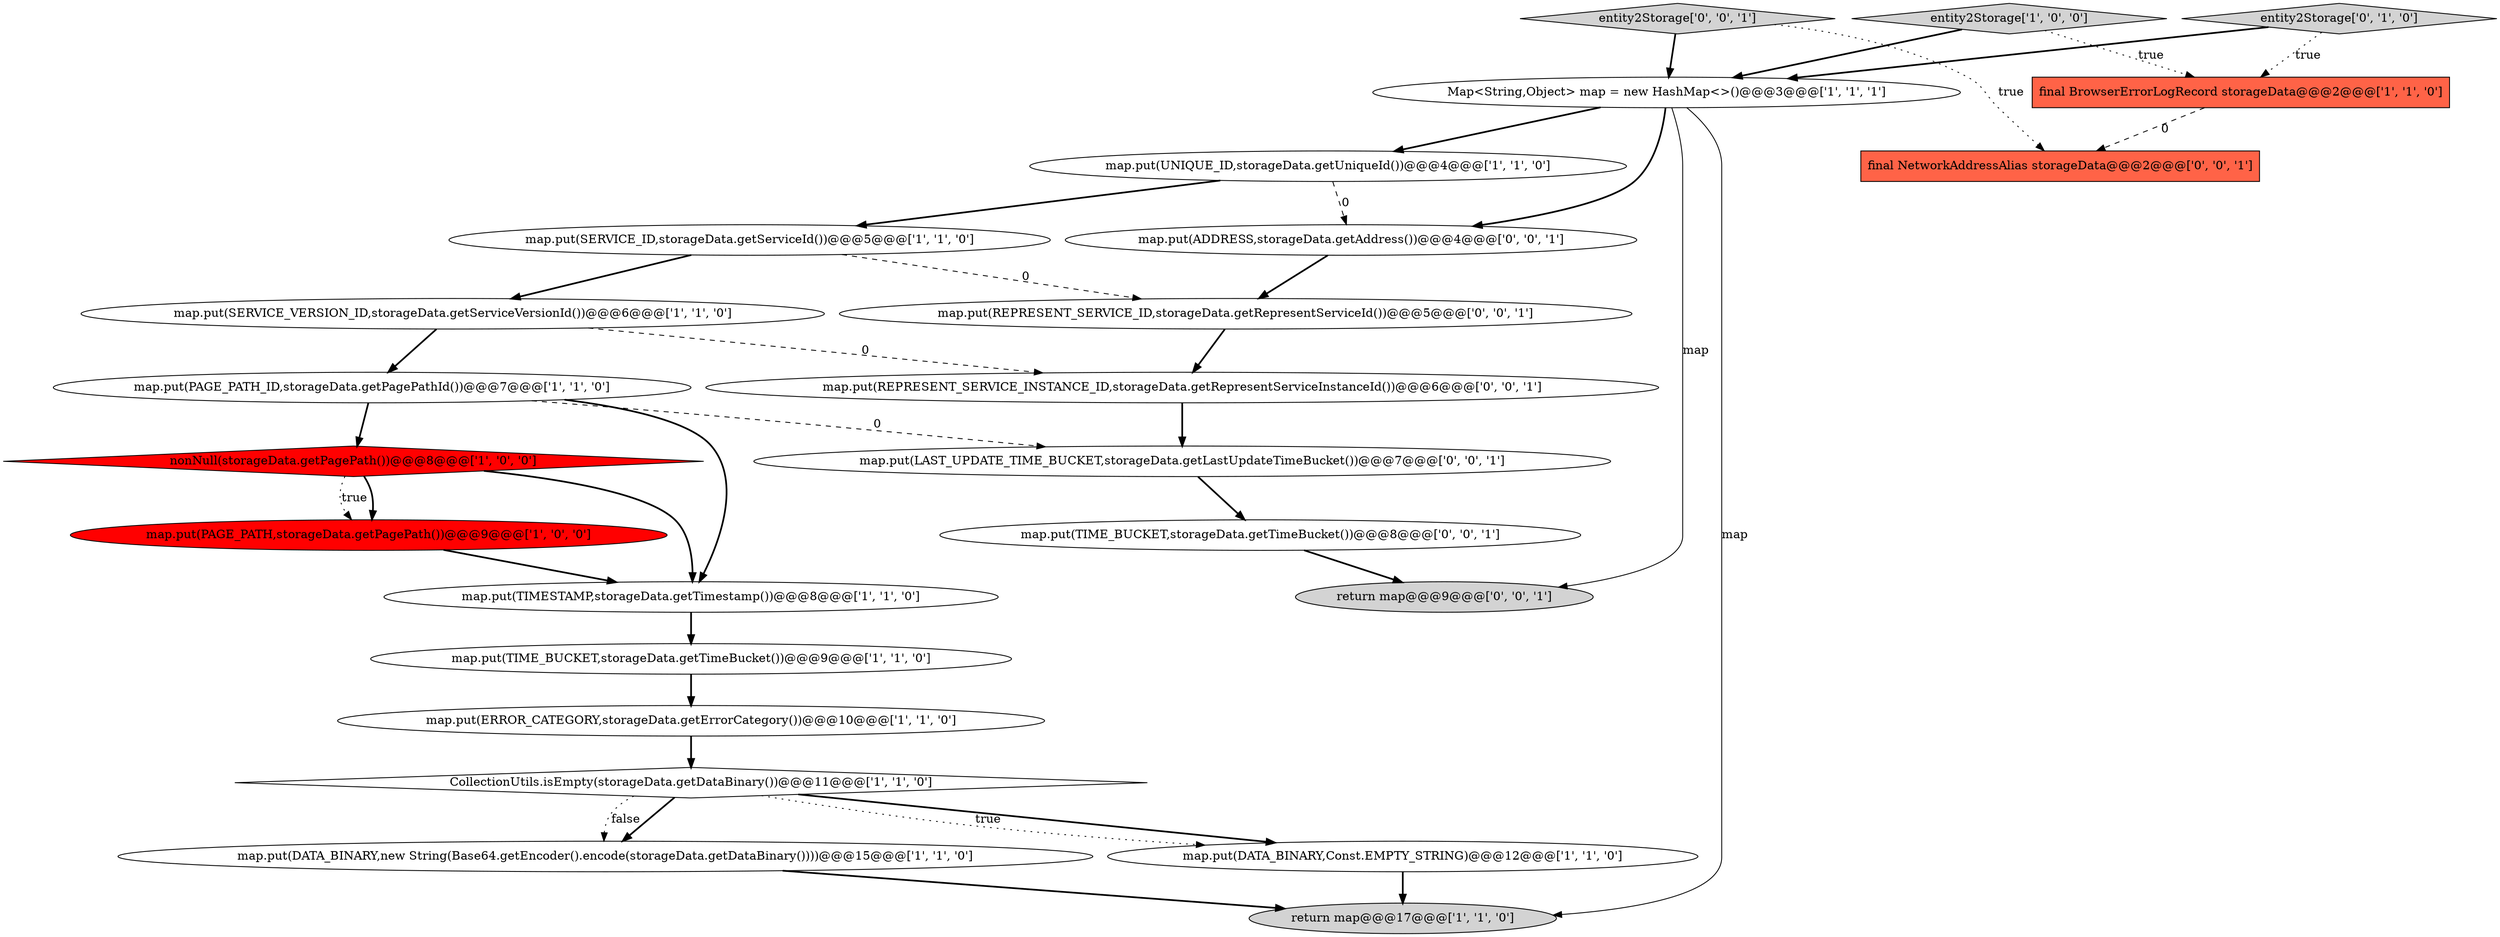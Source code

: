 digraph {
24 [style = filled, label = "return map@@@9@@@['0', '0', '1']", fillcolor = lightgray, shape = ellipse image = "AAA0AAABBB3BBB"];
20 [style = filled, label = "map.put(LAST_UPDATE_TIME_BUCKET,storageData.getLastUpdateTimeBucket())@@@7@@@['0', '0', '1']", fillcolor = white, shape = ellipse image = "AAA0AAABBB3BBB"];
5 [style = filled, label = "map.put(TIME_BUCKET,storageData.getTimeBucket())@@@9@@@['1', '1', '0']", fillcolor = white, shape = ellipse image = "AAA0AAABBB1BBB"];
9 [style = filled, label = "entity2Storage['1', '0', '0']", fillcolor = lightgray, shape = diamond image = "AAA0AAABBB1BBB"];
2 [style = filled, label = "map.put(SERVICE_ID,storageData.getServiceId())@@@5@@@['1', '1', '0']", fillcolor = white, shape = ellipse image = "AAA0AAABBB1BBB"];
19 [style = filled, label = "map.put(REPRESENT_SERVICE_INSTANCE_ID,storageData.getRepresentServiceInstanceId())@@@6@@@['0', '0', '1']", fillcolor = white, shape = ellipse image = "AAA0AAABBB3BBB"];
23 [style = filled, label = "map.put(REPRESENT_SERVICE_ID,storageData.getRepresentServiceId())@@@5@@@['0', '0', '1']", fillcolor = white, shape = ellipse image = "AAA0AAABBB3BBB"];
16 [style = filled, label = "entity2Storage['0', '1', '0']", fillcolor = lightgray, shape = diamond image = "AAA0AAABBB2BBB"];
8 [style = filled, label = "return map@@@17@@@['1', '1', '0']", fillcolor = lightgray, shape = ellipse image = "AAA0AAABBB1BBB"];
21 [style = filled, label = "entity2Storage['0', '0', '1']", fillcolor = lightgray, shape = diamond image = "AAA0AAABBB3BBB"];
6 [style = filled, label = "map.put(DATA_BINARY,new String(Base64.getEncoder().encode(storageData.getDataBinary())))@@@15@@@['1', '1', '0']", fillcolor = white, shape = ellipse image = "AAA0AAABBB1BBB"];
17 [style = filled, label = "final NetworkAddressAlias storageData@@@2@@@['0', '0', '1']", fillcolor = tomato, shape = box image = "AAA0AAABBB3BBB"];
3 [style = filled, label = "map.put(PAGE_PATH_ID,storageData.getPagePathId())@@@7@@@['1', '1', '0']", fillcolor = white, shape = ellipse image = "AAA0AAABBB1BBB"];
4 [style = filled, label = "map.put(ERROR_CATEGORY,storageData.getErrorCategory())@@@10@@@['1', '1', '0']", fillcolor = white, shape = ellipse image = "AAA0AAABBB1BBB"];
10 [style = filled, label = "map.put(TIMESTAMP,storageData.getTimestamp())@@@8@@@['1', '1', '0']", fillcolor = white, shape = ellipse image = "AAA0AAABBB1BBB"];
11 [style = filled, label = "CollectionUtils.isEmpty(storageData.getDataBinary())@@@11@@@['1', '1', '0']", fillcolor = white, shape = diamond image = "AAA0AAABBB1BBB"];
13 [style = filled, label = "Map<String,Object> map = new HashMap<>()@@@3@@@['1', '1', '1']", fillcolor = white, shape = ellipse image = "AAA0AAABBB1BBB"];
0 [style = filled, label = "final BrowserErrorLogRecord storageData@@@2@@@['1', '1', '0']", fillcolor = tomato, shape = box image = "AAA0AAABBB1BBB"];
22 [style = filled, label = "map.put(TIME_BUCKET,storageData.getTimeBucket())@@@8@@@['0', '0', '1']", fillcolor = white, shape = ellipse image = "AAA0AAABBB3BBB"];
15 [style = filled, label = "nonNull(storageData.getPagePath())@@@8@@@['1', '0', '0']", fillcolor = red, shape = diamond image = "AAA1AAABBB1BBB"];
7 [style = filled, label = "map.put(PAGE_PATH,storageData.getPagePath())@@@9@@@['1', '0', '0']", fillcolor = red, shape = ellipse image = "AAA1AAABBB1BBB"];
18 [style = filled, label = "map.put(ADDRESS,storageData.getAddress())@@@4@@@['0', '0', '1']", fillcolor = white, shape = ellipse image = "AAA0AAABBB3BBB"];
14 [style = filled, label = "map.put(SERVICE_VERSION_ID,storageData.getServiceVersionId())@@@6@@@['1', '1', '0']", fillcolor = white, shape = ellipse image = "AAA0AAABBB1BBB"];
12 [style = filled, label = "map.put(UNIQUE_ID,storageData.getUniqueId())@@@4@@@['1', '1', '0']", fillcolor = white, shape = ellipse image = "AAA0AAABBB1BBB"];
1 [style = filled, label = "map.put(DATA_BINARY,Const.EMPTY_STRING)@@@12@@@['1', '1', '0']", fillcolor = white, shape = ellipse image = "AAA0AAABBB1BBB"];
2->23 [style = dashed, label="0"];
14->3 [style = bold, label=""];
15->10 [style = bold, label=""];
16->13 [style = bold, label=""];
9->0 [style = dotted, label="true"];
1->8 [style = bold, label=""];
15->7 [style = bold, label=""];
18->23 [style = bold, label=""];
7->10 [style = bold, label=""];
11->1 [style = bold, label=""];
11->1 [style = dotted, label="true"];
19->20 [style = bold, label=""];
11->6 [style = bold, label=""];
3->15 [style = bold, label=""];
21->17 [style = dotted, label="true"];
13->24 [style = solid, label="map"];
15->7 [style = dotted, label="true"];
0->17 [style = dashed, label="0"];
20->22 [style = bold, label=""];
3->10 [style = bold, label=""];
12->2 [style = bold, label=""];
13->12 [style = bold, label=""];
10->5 [style = bold, label=""];
16->0 [style = dotted, label="true"];
23->19 [style = bold, label=""];
5->4 [style = bold, label=""];
2->14 [style = bold, label=""];
6->8 [style = bold, label=""];
11->6 [style = dotted, label="false"];
3->20 [style = dashed, label="0"];
12->18 [style = dashed, label="0"];
14->19 [style = dashed, label="0"];
22->24 [style = bold, label=""];
13->8 [style = solid, label="map"];
4->11 [style = bold, label=""];
13->18 [style = bold, label=""];
21->13 [style = bold, label=""];
9->13 [style = bold, label=""];
}
